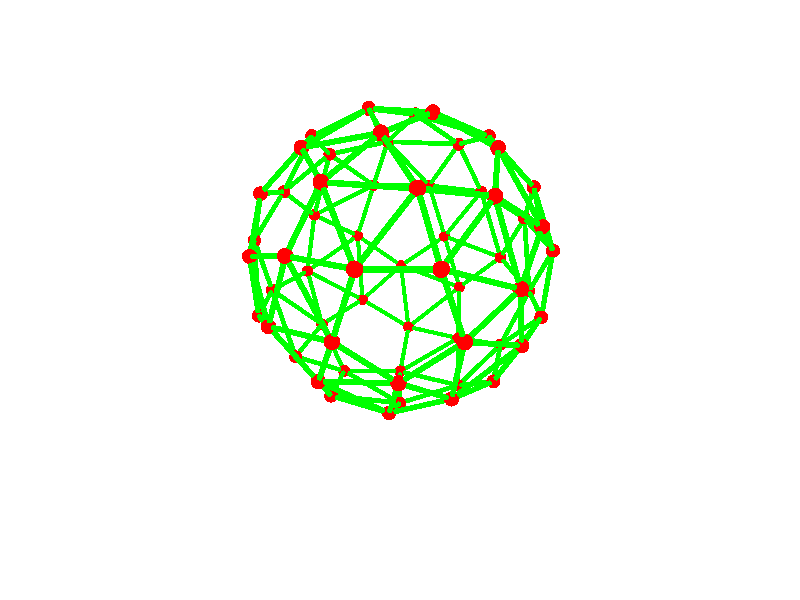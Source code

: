 /*
  Code for build a snub dodecahedron.
*/

//libraries
#include	"colors.inc"		
#include	"textures.inc"	
#include	"shapes.inc"

//set camera and lights           
camera{
location <2.9,1.25,-1.75>   
look_at <0,-0.25,0>}

light_source {
<1000,0, 0>
color	White}
  
light_source {
<0,1000, -1000>
color	White} 

// Set a color of the background (sky)
background { color rgb< 1, 1, 1> }                           

#declare ico= array[12];         // Icosahedron positions
#declare fi=(sqrt(5)-1)/2;
#declare acube=3/fi; 

// Icosahedron coordinates, lenght is 1 because of acube
#declare ico[0]=  (acube/2)*<1,0,fi>;   
#declare ico[1]=  (acube/2)*<-1,0,-fi>;
#declare ico[2]=  (acube/2)*<1,0,-fi>;  
#declare ico[3]=  (acube/2)*<-1,0,fi>;
#declare ico[4]=  (acube/2)*<0,fi,1>;  
#declare ico[5]=  (acube/2)*<0,fi,-1>;  
#declare ico[6]=  (acube/2)*<0,-fi,1>;
#declare ico[7]=  (acube/2)*<0,-fi,-1>; 
#declare ico[8]=  (acube/2)*<fi,1,0>;   
#declare ico[9]= (acube/2)*<fi,-1,0>;
#declare ico[10]= (acube/2)*<-fi,1,0>;  
#declare ico[11]= (acube/2)*<-fi,-1,0>;
// This block is to calculate the distances among vertices
// of icosahedron
#declare n=12; // vertices of icosahedron
#declare ladoIco=acube*fi;
#declare kC60=0; // conter

//Code for make a truncated icosahedron
#declare IcoTrun= array[60];  
#declare i=0;
#while (i<n-1)
    #declare j=i+1;
    #while (j<n)
        #declare IcoDist=   VDist(ico[i], ico[j]);
        #if( IcoDist<= ladoIco+0.1 )            
            #declare IcoTrun[kC60 ]=   ico[i]+  (ico[j]-ico[i])/3;   
            #declare kC60=kC60+1;          
            #declare IcoTrun[kC60]=  ico[i]+   2*(ico[j]-ico[i])/3;    
            #declare kC60=kC60+1;
        #end
        #declare j=j+1;
    #end
    #declare i=i+1;
#end                 
#fclose ITf


//Now we calculate the positions of the dodecahedron in icosahedron faces (Center)
#declare dode=array[20]
#declare n=12;
#declare conter=0;
//Declare tolerance  
#declare tol=0.1;
#declare i = 0;    
#while ( i < n-1)          
    #declare j = i + 1;    
    #while ( j < n)  
        #declare k = j + 1;    
        #while ( k < n)   
            #declare L1= VDist(ico[i], ico[j]);            
            #declare L2= VDist(ico[i], ico[k]);            
            #declare Angulo= VAngleD( ico[j]-ico[i], ico[k]-ico[i]); 
            // Angle formed among edges 
            #if (L1>acube-tol & L2>acube-tol & L1<acube+tol & L2<acube+tol & Angulo=60)
                #declare dode[conter]= (ico[i]+ico[j]+ico[k])/3;  
                #declare conter=conter+1;                      
            #end
            #declare k= k + 1;
        #end 
        #declare j= j + 1;
    #end           
    #declare i= i + 1;
#end  



//Code block for making the rhombicosidodecahedron 
#declare Rhom=array[100];
#declare konter=0;
#declare i=0;
#while(i<20)  
    #declare j=0;
    #while (j<12) 
        #if ( vdot( vnormalize(dode[i]), vnormalize(ico[j]))> (0.25) & vdot(vnormalize(dode[i]), vnormalize(ico[j] ))< (1.0))
        // dot product among one vertex and the center of one face
            #declare Rhom[konter]=dode[i]+ 0.95088*0.4*vnormalize((ico[j]));  //  magnitude of the perpendicular vector
            //sphere {Rhom[konter], 0.03 pigment {rgb <1,0,0>} }           
            #declare konter=konter+1;
        #end
        #declare j=j+1;   
    #end   
    #declare i=i+1;   
#end             


#declare SnubRho= array [120];
#declare konter5=0;
#declare angulo=18.215828464309;
#declare i=0;
#while(i<60)  // vertices
    #declare j=0;
    #while (j<12) // centers
        #if ( vdot( vnormalize(Rhom[i]), vnormalize(ico[j]))> (0.75) & vdot(vnormalize(Rhom[i]), vnormalize(ico[j] ))< (1))
            #declare SnubRho[konter5]= vaxis_rotate(Rhom[i],     ico[j], -angulo) ;
            sphere {1.03*SnubRho[konter5], 0.04 pigment {color Red} finish  {phong 1}}
            #declare konter5=konter5+1;
        #end
        #declare j=j+1;   
    #end   
    #declare i=i+1;   
#end
 

#declare h=0.2;
#declare i=0;     
#while (i<60)                                              
    #declare j=i+1;
    #while(j<60) 
        #if (VDist(SnubRho[i],SnubRho[j])<acube/23+2*h)//  & VDist(SnubRho[i],SnubRho[j])>acube-2*h )
            cylinder {1.03*SnubRho[i],1.03*SnubRho[j], 0.015  texture { pigment {color Green} finish  {phong 1} } }  
        #end 
        #declare j=j+1;
    #end 
    #declare i=i+1;
#end     

